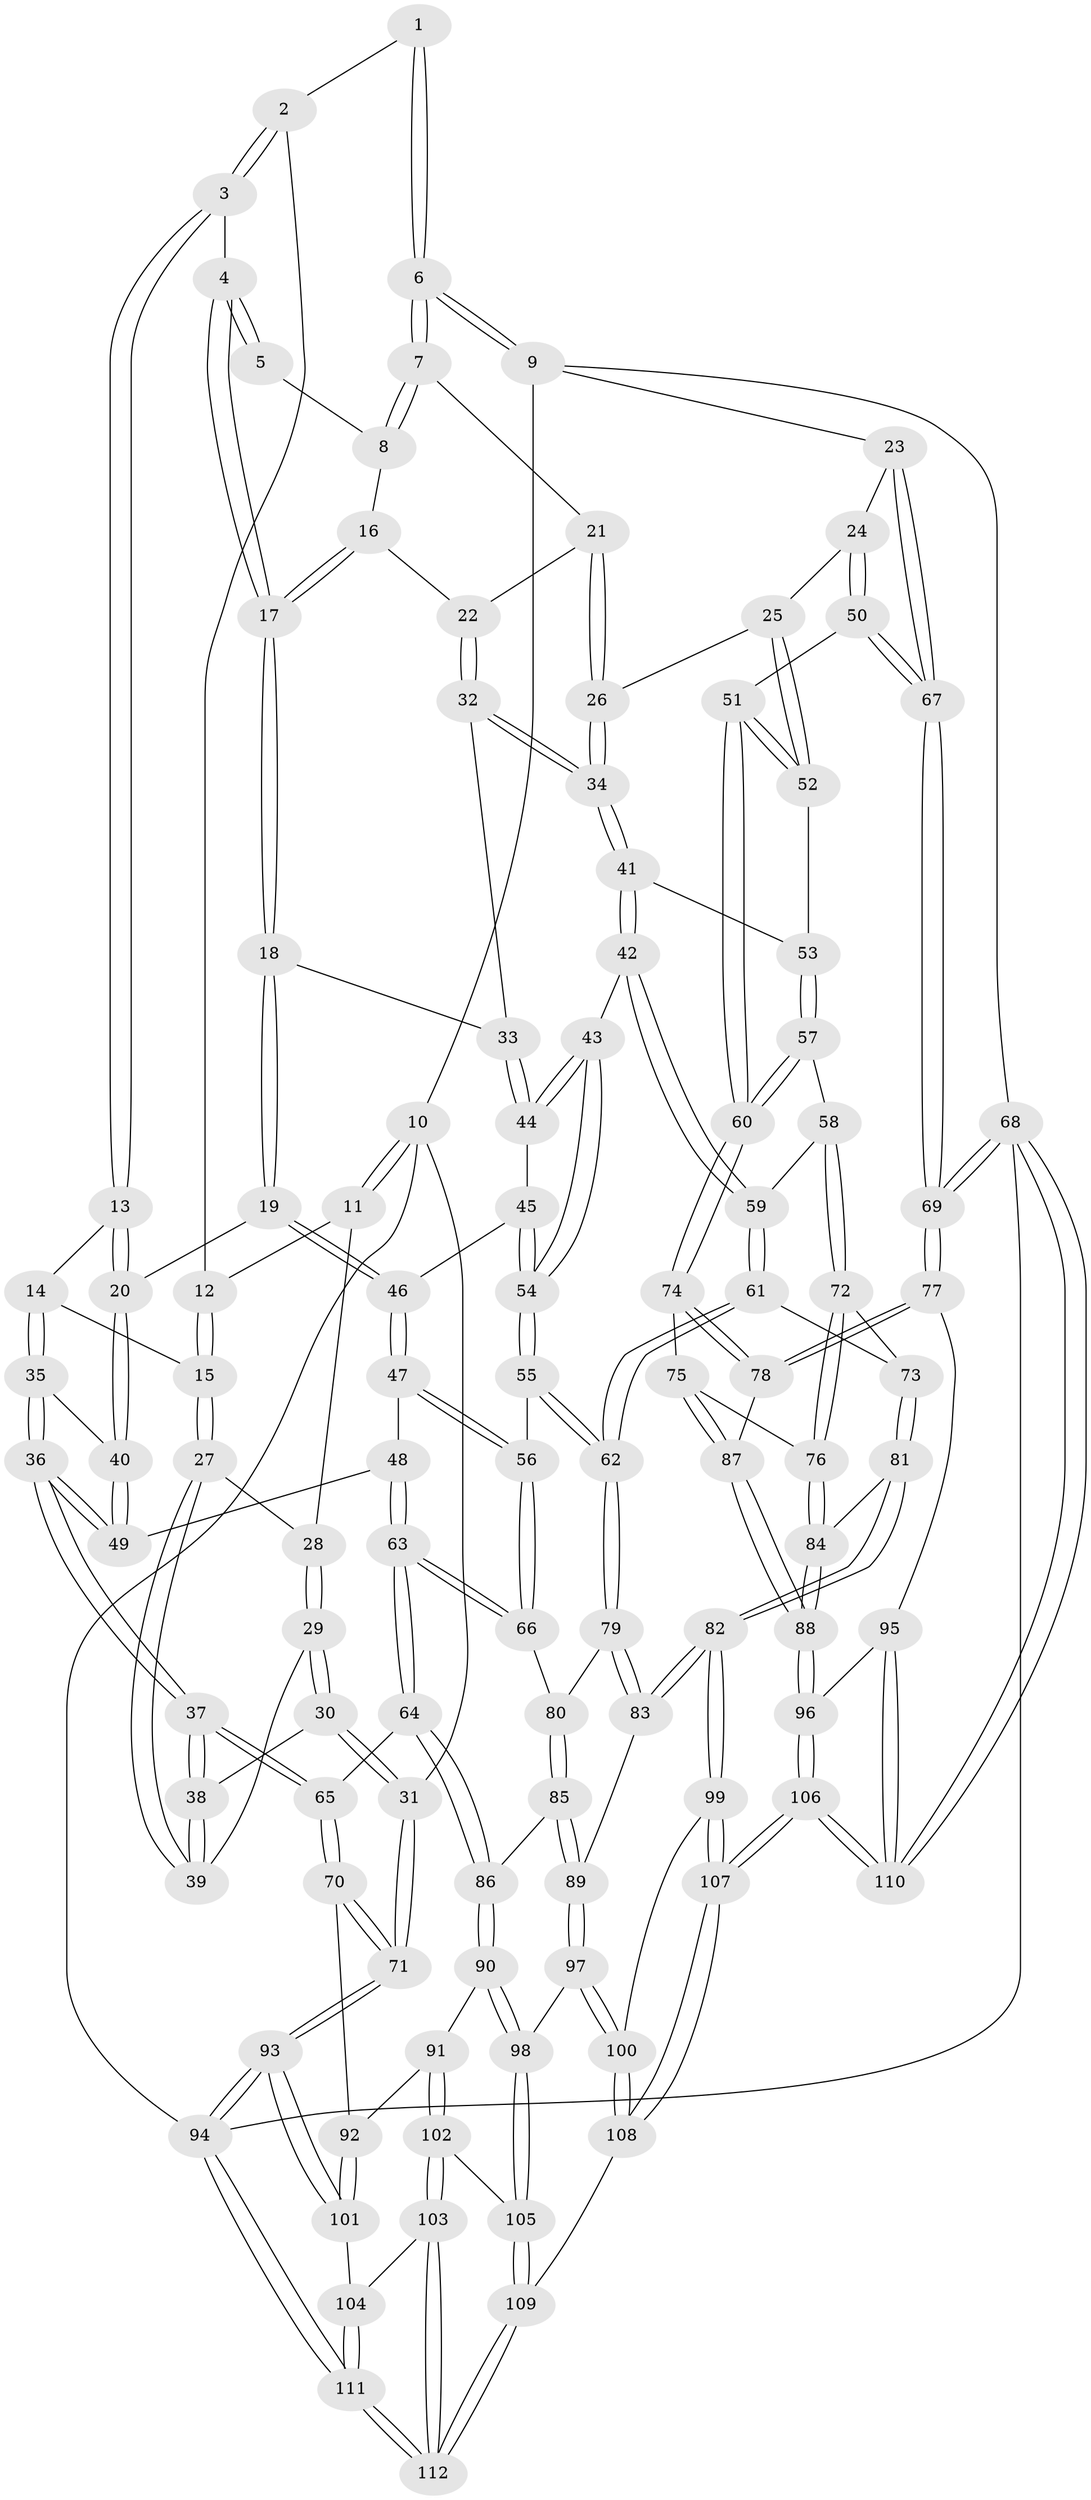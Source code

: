 // Generated by graph-tools (version 1.1) at 2025/51/03/09/25 03:51:02]
// undirected, 112 vertices, 277 edges
graph export_dot {
graph [start="1"]
  node [color=gray90,style=filled];
  1 [pos="+0.686968319566798+0"];
  2 [pos="+0.3749187585496+0"];
  3 [pos="+0.41764944858737746+0"];
  4 [pos="+0.5442971581018828+0.11433189178744566"];
  5 [pos="+0.6127903443618946+0.09510008893032319"];
  6 [pos="+1+0"];
  7 [pos="+0.876554154965072+0"];
  8 [pos="+0.6529302952534994+0.11930299485843467"];
  9 [pos="+1+0"];
  10 [pos="+0+0"];
  11 [pos="+0+0"];
  12 [pos="+0.2735964407684175+0"];
  13 [pos="+0.41398901241738134+0.21447426741957867"];
  14 [pos="+0.3679053623513625+0.22678996670155022"];
  15 [pos="+0.33375274845420727+0.22203753594963513"];
  16 [pos="+0.6520318202405582+0.15416920828122213"];
  17 [pos="+0.5532158151758468+0.2174364731222893"];
  18 [pos="+0.5445277684625455+0.2511991900158186"];
  19 [pos="+0.5395341286022199+0.25589759209705576"];
  20 [pos="+0.4940011326946337+0.2623289983466428"];
  21 [pos="+0.8227062621568056+0.0886571069933747"];
  22 [pos="+0.714747935348491+0.2049057533276342"];
  23 [pos="+1+0"];
  24 [pos="+0.8859384371635067+0.28824110156513594"];
  25 [pos="+0.8534891991741044+0.3052672786360216"];
  26 [pos="+0.8062034405852103+0.30117283617055146"];
  27 [pos="+0.22305062016877095+0.24694029236722442"];
  28 [pos="+0.07265223926832182+0"];
  29 [pos="+0.057524365719492127+0.31233946899667026"];
  30 [pos="+0.019471256635830145+0.3644243037786038"];
  31 [pos="+0+0.47135215402620395"];
  32 [pos="+0.7061184596427627+0.24402382767834985"];
  33 [pos="+0.6759732794287183+0.2602193770221098"];
  34 [pos="+0.7965509195550607+0.30447173183561943"];
  35 [pos="+0.35334072138117883+0.354106533829958"];
  36 [pos="+0.26960752643277175+0.4284327300150772"];
  37 [pos="+0.26933433603036694+0.4285747291788292"];
  38 [pos="+0.2440526592330606+0.384746763987244"];
  39 [pos="+0.21996446139056405+0.2627391006489747"];
  40 [pos="+0.4541964529050653+0.33190152166296677"];
  41 [pos="+0.7775357246784057+0.3415089271673932"];
  42 [pos="+0.7120474308211967+0.39505600461420387"];
  43 [pos="+0.6974189572603194+0.3910059719508408"];
  44 [pos="+0.679046877131192+0.3754423893608965"];
  45 [pos="+0.5889485217837638+0.3659278364742622"];
  46 [pos="+0.5830010516756406+0.36471808838495284"];
  47 [pos="+0.5576106832471524+0.4141362216496829"];
  48 [pos="+0.471899558380991+0.42592193613825013"];
  49 [pos="+0.4648702902451397+0.4175749164088864"];
  50 [pos="+1+0.45693699088343903"];
  51 [pos="+0.9604814043105303+0.4726418916160477"];
  52 [pos="+0.8676629570588319+0.3532989749548751"];
  53 [pos="+0.8256357089895893+0.4188335047045853"];
  54 [pos="+0.6417063211434652+0.4532597800278984"];
  55 [pos="+0.6055292884898636+0.5129938950457019"];
  56 [pos="+0.5988883945322628+0.5114824831978164"];
  57 [pos="+0.8329011269405168+0.46813249449331806"];
  58 [pos="+0.8322189001439434+0.4684215009137126"];
  59 [pos="+0.7391356840887913+0.4501010971252744"];
  60 [pos="+0.9501389913732942+0.4793977307860732"];
  61 [pos="+0.7023715090362522+0.5227328478423183"];
  62 [pos="+0.6413105708103154+0.5385521371277838"];
  63 [pos="+0.4591404521974904+0.5590981518774678"];
  64 [pos="+0.4251542951087202+0.590418824634405"];
  65 [pos="+0.26180155699273944+0.479846707536821"];
  66 [pos="+0.5193253596144264+0.5454826261573646"];
  67 [pos="+1+0.4150940400230322"];
  68 [pos="+1+1"];
  69 [pos="+1+0.7734267668963731"];
  70 [pos="+0.12105453046931557+0.5920247713124532"];
  71 [pos="+0+0.5861794752129665"];
  72 [pos="+0.790002293682268+0.5612044461152514"];
  73 [pos="+0.7477772301007635+0.5556775874228185"];
  74 [pos="+0.9417977927226457+0.5023330067233825"];
  75 [pos="+0.8273930340552628+0.6043363637212205"];
  76 [pos="+0.818199319603263+0.6017200930973695"];
  77 [pos="+1+0.7417421439245627"];
  78 [pos="+0.9381802085586536+0.6603511463609086"];
  79 [pos="+0.6468851264729909+0.6400095100982821"];
  80 [pos="+0.5762678410575188+0.6138348196334843"];
  81 [pos="+0.6827769231008444+0.7235609849290404"];
  82 [pos="+0.6804358569013386+0.7238735812126303"];
  83 [pos="+0.6682650182323618+0.7139452428001556"];
  84 [pos="+0.690107494331047+0.7239052463103597"];
  85 [pos="+0.492715901058353+0.6639917913361691"];
  86 [pos="+0.4253942107916106+0.5948448224903647"];
  87 [pos="+0.8845830394502232+0.6679658725700178"];
  88 [pos="+0.811442741884814+0.7688803914869614"];
  89 [pos="+0.521208636483661+0.7006035524788377"];
  90 [pos="+0.3741537953088798+0.669771516351316"];
  91 [pos="+0.24682557584618872+0.7383717654673762"];
  92 [pos="+0.23044777960877574+0.7305502441774396"];
  93 [pos="+0+0.6492291983978263"];
  94 [pos="+0+1"];
  95 [pos="+0.9163199842534289+0.8023854394853496"];
  96 [pos="+0.8353187819058222+0.8055014625856904"];
  97 [pos="+0.47550867326764584+0.8023021608124395"];
  98 [pos="+0.4289525580050894+0.807362279973505"];
  99 [pos="+0.6792283579641197+0.7272278156965718"];
  100 [pos="+0.5158608841197776+0.8396438210107047"];
  101 [pos="+0.12067761937617999+0.8415054407939019"];
  102 [pos="+0.30513417349189975+0.8542479209103411"];
  103 [pos="+0.288269839192949+0.9123492094343324"];
  104 [pos="+0.12222713960161934+0.8544730361727155"];
  105 [pos="+0.4001315336381229+0.8288263447944119"];
  106 [pos="+0.7947189572799972+1"];
  107 [pos="+0.631594714599718+1"];
  108 [pos="+0.6238677959545059+1"];
  109 [pos="+0.5332927956963651+1"];
  110 [pos="+1+1"];
  111 [pos="+0+1"];
  112 [pos="+0.2852343557079369+1"];
  1 -- 2;
  1 -- 6;
  1 -- 6;
  2 -- 3;
  2 -- 3;
  2 -- 12;
  3 -- 4;
  3 -- 13;
  3 -- 13;
  4 -- 5;
  4 -- 5;
  4 -- 17;
  4 -- 17;
  5 -- 8;
  6 -- 7;
  6 -- 7;
  6 -- 9;
  6 -- 9;
  7 -- 8;
  7 -- 8;
  7 -- 21;
  8 -- 16;
  9 -- 10;
  9 -- 23;
  9 -- 68;
  10 -- 11;
  10 -- 11;
  10 -- 31;
  10 -- 94;
  11 -- 12;
  11 -- 28;
  12 -- 15;
  12 -- 15;
  13 -- 14;
  13 -- 20;
  13 -- 20;
  14 -- 15;
  14 -- 35;
  14 -- 35;
  15 -- 27;
  15 -- 27;
  16 -- 17;
  16 -- 17;
  16 -- 22;
  17 -- 18;
  17 -- 18;
  18 -- 19;
  18 -- 19;
  18 -- 33;
  19 -- 20;
  19 -- 46;
  19 -- 46;
  20 -- 40;
  20 -- 40;
  21 -- 22;
  21 -- 26;
  21 -- 26;
  22 -- 32;
  22 -- 32;
  23 -- 24;
  23 -- 67;
  23 -- 67;
  24 -- 25;
  24 -- 50;
  24 -- 50;
  25 -- 26;
  25 -- 52;
  25 -- 52;
  26 -- 34;
  26 -- 34;
  27 -- 28;
  27 -- 39;
  27 -- 39;
  28 -- 29;
  28 -- 29;
  29 -- 30;
  29 -- 30;
  29 -- 39;
  30 -- 31;
  30 -- 31;
  30 -- 38;
  31 -- 71;
  31 -- 71;
  32 -- 33;
  32 -- 34;
  32 -- 34;
  33 -- 44;
  33 -- 44;
  34 -- 41;
  34 -- 41;
  35 -- 36;
  35 -- 36;
  35 -- 40;
  36 -- 37;
  36 -- 37;
  36 -- 49;
  36 -- 49;
  37 -- 38;
  37 -- 38;
  37 -- 65;
  37 -- 65;
  38 -- 39;
  38 -- 39;
  40 -- 49;
  40 -- 49;
  41 -- 42;
  41 -- 42;
  41 -- 53;
  42 -- 43;
  42 -- 59;
  42 -- 59;
  43 -- 44;
  43 -- 44;
  43 -- 54;
  43 -- 54;
  44 -- 45;
  45 -- 46;
  45 -- 54;
  45 -- 54;
  46 -- 47;
  46 -- 47;
  47 -- 48;
  47 -- 56;
  47 -- 56;
  48 -- 49;
  48 -- 63;
  48 -- 63;
  50 -- 51;
  50 -- 67;
  50 -- 67;
  51 -- 52;
  51 -- 52;
  51 -- 60;
  51 -- 60;
  52 -- 53;
  53 -- 57;
  53 -- 57;
  54 -- 55;
  54 -- 55;
  55 -- 56;
  55 -- 62;
  55 -- 62;
  56 -- 66;
  56 -- 66;
  57 -- 58;
  57 -- 60;
  57 -- 60;
  58 -- 59;
  58 -- 72;
  58 -- 72;
  59 -- 61;
  59 -- 61;
  60 -- 74;
  60 -- 74;
  61 -- 62;
  61 -- 62;
  61 -- 73;
  62 -- 79;
  62 -- 79;
  63 -- 64;
  63 -- 64;
  63 -- 66;
  63 -- 66;
  64 -- 65;
  64 -- 86;
  64 -- 86;
  65 -- 70;
  65 -- 70;
  66 -- 80;
  67 -- 69;
  67 -- 69;
  68 -- 69;
  68 -- 69;
  68 -- 110;
  68 -- 110;
  68 -- 94;
  69 -- 77;
  69 -- 77;
  70 -- 71;
  70 -- 71;
  70 -- 92;
  71 -- 93;
  71 -- 93;
  72 -- 73;
  72 -- 76;
  72 -- 76;
  73 -- 81;
  73 -- 81;
  74 -- 75;
  74 -- 78;
  74 -- 78;
  75 -- 76;
  75 -- 87;
  75 -- 87;
  76 -- 84;
  76 -- 84;
  77 -- 78;
  77 -- 78;
  77 -- 95;
  78 -- 87;
  79 -- 80;
  79 -- 83;
  79 -- 83;
  80 -- 85;
  80 -- 85;
  81 -- 82;
  81 -- 82;
  81 -- 84;
  82 -- 83;
  82 -- 83;
  82 -- 99;
  82 -- 99;
  83 -- 89;
  84 -- 88;
  84 -- 88;
  85 -- 86;
  85 -- 89;
  85 -- 89;
  86 -- 90;
  86 -- 90;
  87 -- 88;
  87 -- 88;
  88 -- 96;
  88 -- 96;
  89 -- 97;
  89 -- 97;
  90 -- 91;
  90 -- 98;
  90 -- 98;
  91 -- 92;
  91 -- 102;
  91 -- 102;
  92 -- 101;
  92 -- 101;
  93 -- 94;
  93 -- 94;
  93 -- 101;
  93 -- 101;
  94 -- 111;
  94 -- 111;
  95 -- 96;
  95 -- 110;
  95 -- 110;
  96 -- 106;
  96 -- 106;
  97 -- 98;
  97 -- 100;
  97 -- 100;
  98 -- 105;
  98 -- 105;
  99 -- 100;
  99 -- 107;
  99 -- 107;
  100 -- 108;
  100 -- 108;
  101 -- 104;
  102 -- 103;
  102 -- 103;
  102 -- 105;
  103 -- 104;
  103 -- 112;
  103 -- 112;
  104 -- 111;
  104 -- 111;
  105 -- 109;
  105 -- 109;
  106 -- 107;
  106 -- 107;
  106 -- 110;
  106 -- 110;
  107 -- 108;
  107 -- 108;
  108 -- 109;
  109 -- 112;
  109 -- 112;
  111 -- 112;
  111 -- 112;
}

